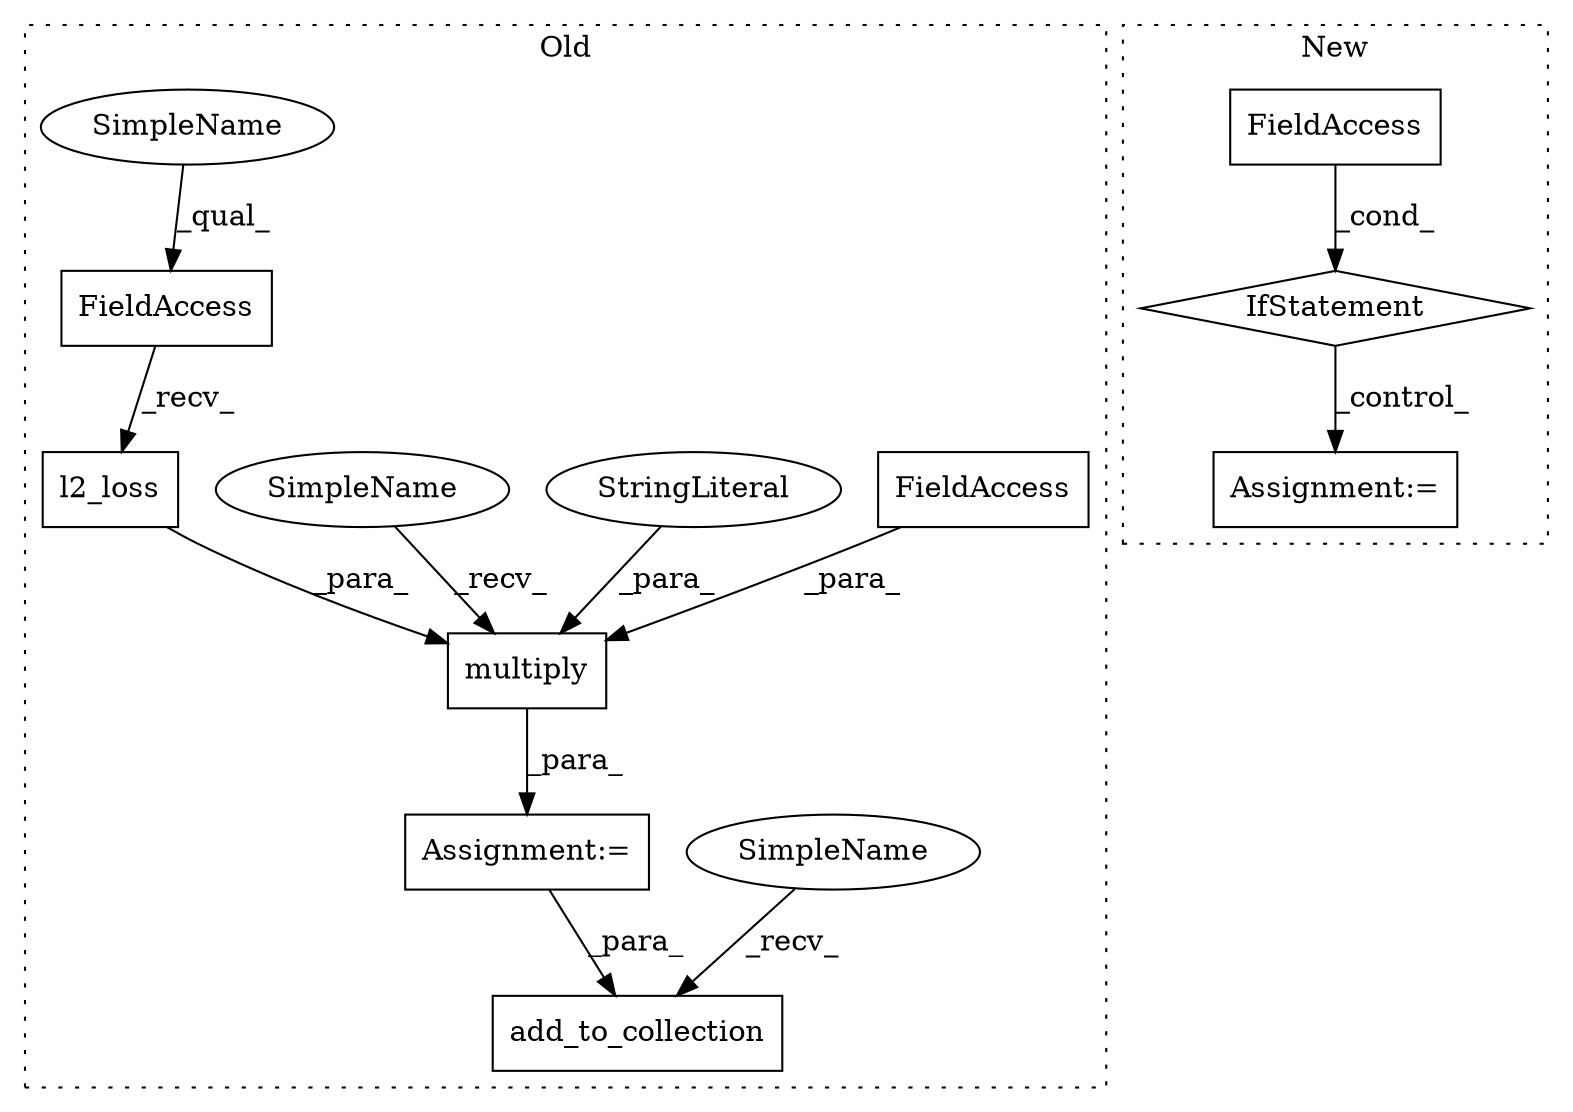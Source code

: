 digraph G {
subgraph cluster0 {
1 [label="multiply" a="32" s="5243,5293" l="9,1" shape="box"];
3 [label="FieldAccess" a="22" s="5277" l="2" shape="box"];
4 [label="add_to_collection" a="32" s="5311,5359" l="18,1" shape="box"];
5 [label="FieldAccess" a="22" s="5252" l="13" shape="box"];
7 [label="l2_loss" a="32" s="5266,5275" l="8,1" shape="box"];
8 [label="Assignment:=" a="7" s="5231" l="1" shape="box"];
10 [label="StringLiteral" a="45" s="5280" l="13" shape="ellipse"];
11 [label="SimpleName" a="42" s="5300" l="10" shape="ellipse"];
12 [label="SimpleName" a="42" s="5232" l="10" shape="ellipse"];
13 [label="SimpleName" a="42" s="5252" l="10" shape="ellipse"];
label = "Old";
style="dotted";
}
subgraph cluster1 {
2 [label="IfStatement" a="25" s="5100,5113" l="4,2" shape="diamond"];
6 [label="FieldAccess" a="22" s="5104" l="9" shape="box"];
9 [label="Assignment:=" a="7" s="5168" l="1" shape="box"];
label = "New";
style="dotted";
}
1 -> 8 [label="_para_"];
2 -> 9 [label="_control_"];
3 -> 1 [label="_para_"];
5 -> 7 [label="_recv_"];
6 -> 2 [label="_cond_"];
7 -> 1 [label="_para_"];
8 -> 4 [label="_para_"];
10 -> 1 [label="_para_"];
11 -> 4 [label="_recv_"];
12 -> 1 [label="_recv_"];
13 -> 5 [label="_qual_"];
}